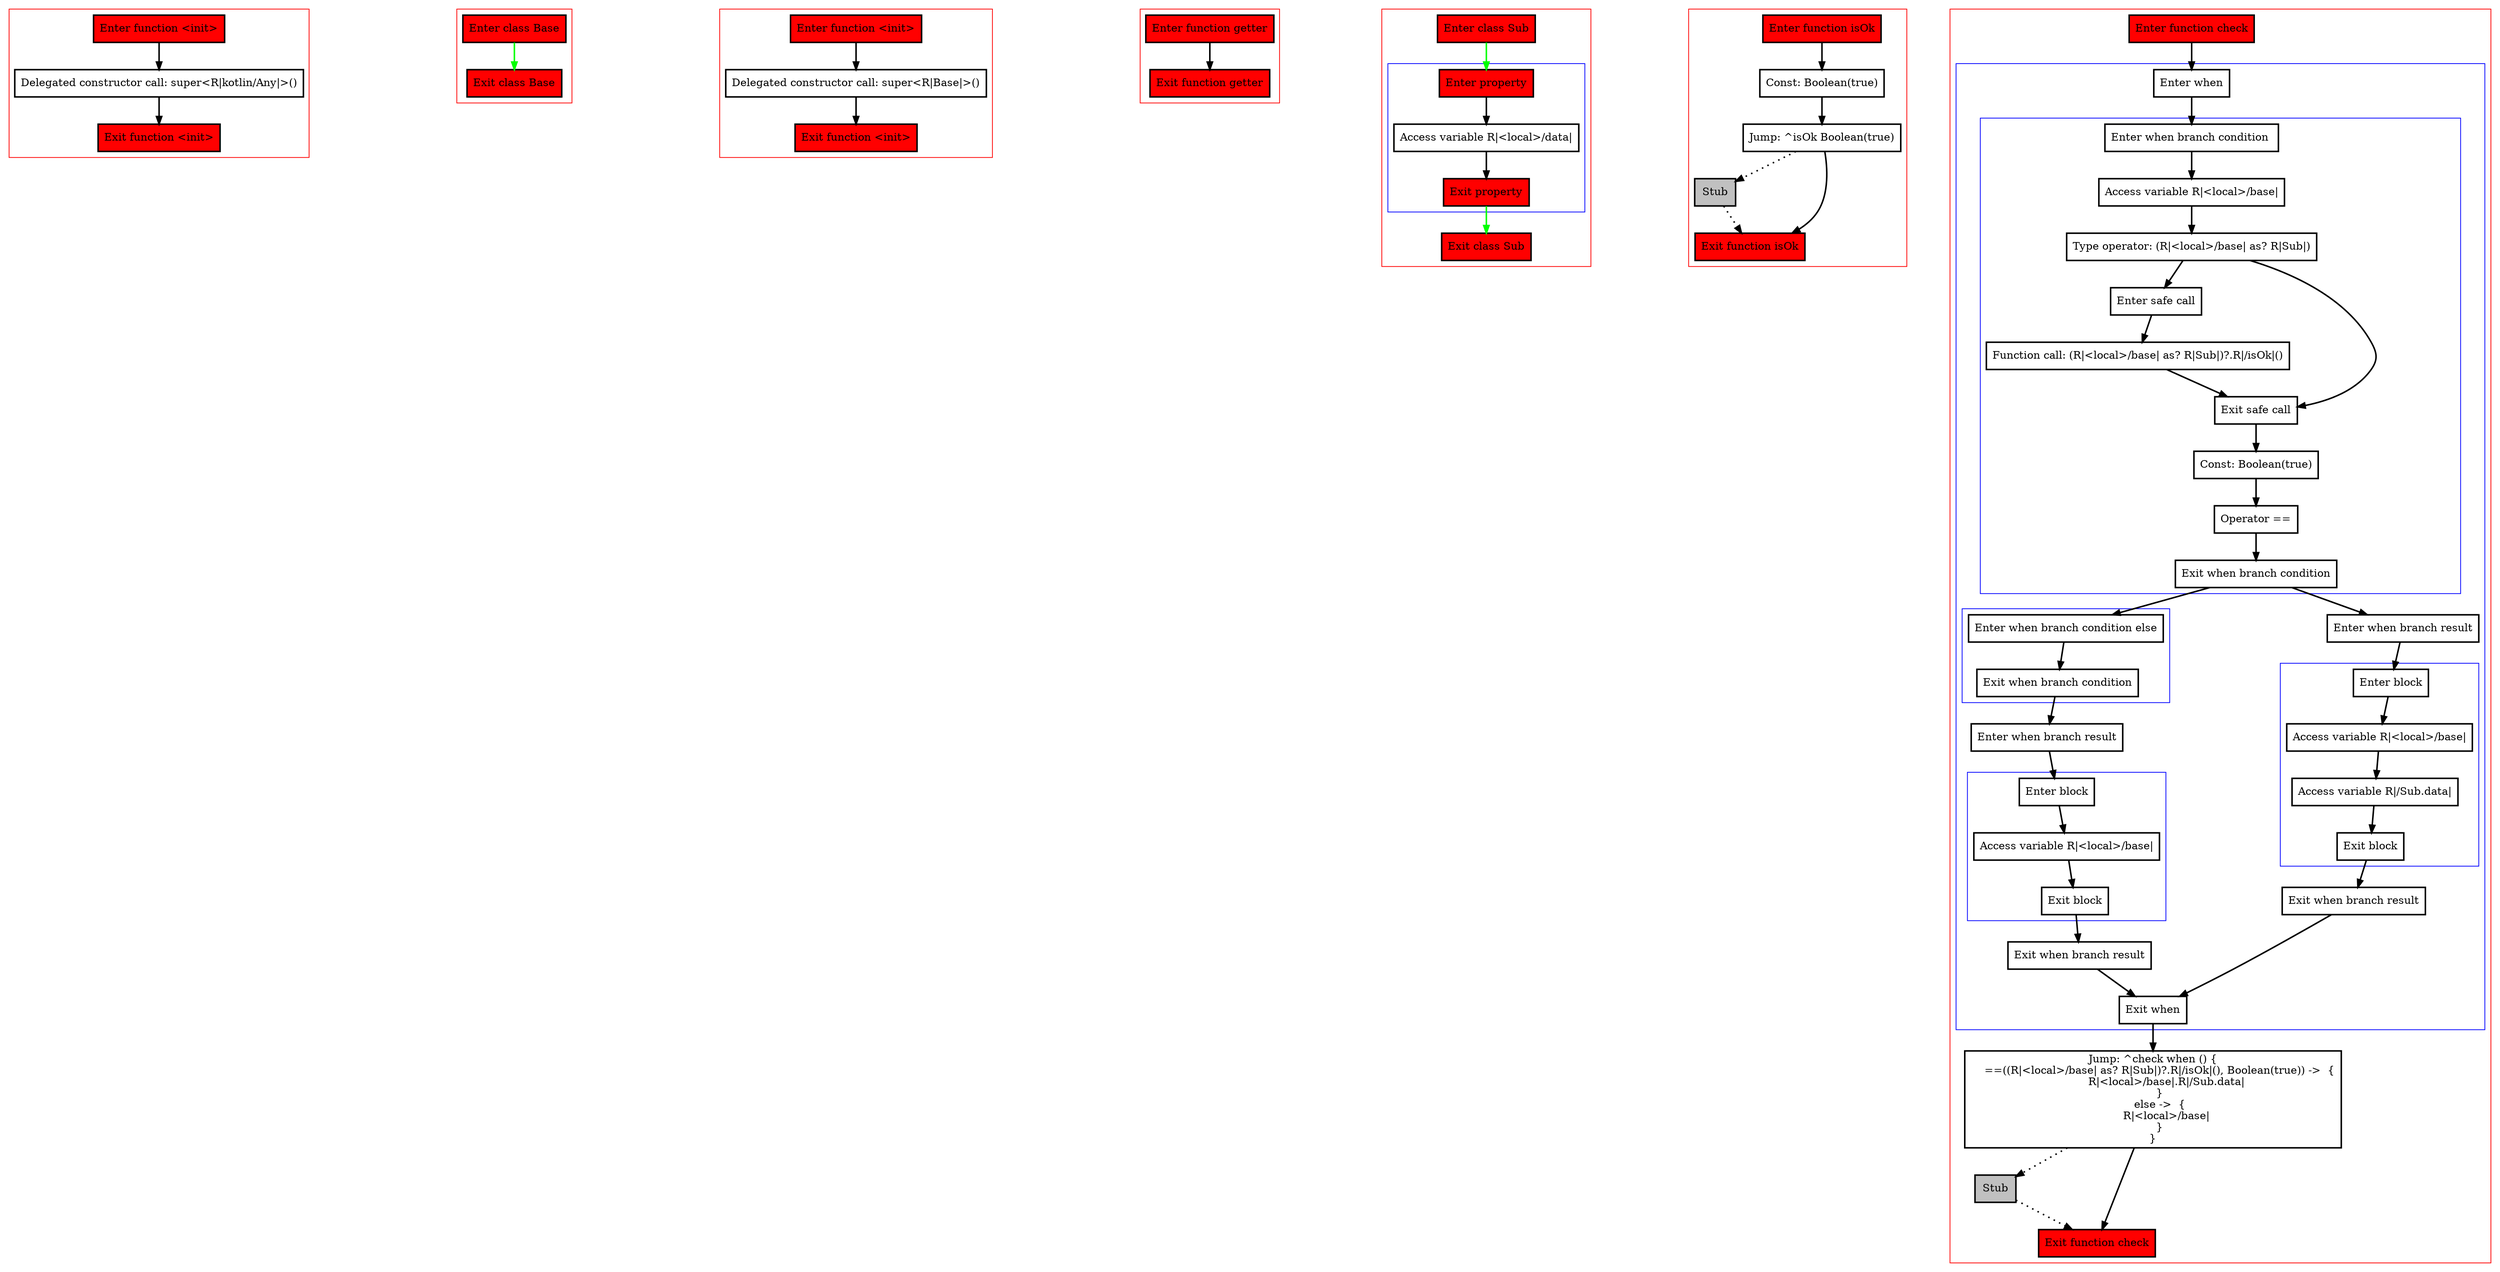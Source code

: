 digraph functionCallBound_kt {
    graph [nodesep=3]
    node [shape=box penwidth=2]
    edge [penwidth=2]

    subgraph cluster_0 {
        color=red
        0 [label="Enter function <init>" style="filled" fillcolor=red];
        2 [label="Delegated constructor call: super<R|kotlin/Any|>()"];
        1 [label="Exit function <init>" style="filled" fillcolor=red];
    }
    0 -> {2};
    2 -> {1};

    subgraph cluster_1 {
        color=red
        3 [label="Enter class Base" style="filled" fillcolor=red];
        4 [label="Exit class Base" style="filled" fillcolor=red];
    }
    3 -> {4} [color=green];

    subgraph cluster_2 {
        color=red
        5 [label="Enter function <init>" style="filled" fillcolor=red];
        7 [label="Delegated constructor call: super<R|Base|>()"];
        6 [label="Exit function <init>" style="filled" fillcolor=red];
    }
    5 -> {7};
    7 -> {6};

    subgraph cluster_3 {
        color=red
        8 [label="Enter function getter" style="filled" fillcolor=red];
        9 [label="Exit function getter" style="filled" fillcolor=red];
    }
    8 -> {9};

    subgraph cluster_4 {
        color=red
        13 [label="Enter class Sub" style="filled" fillcolor=red];
        subgraph cluster_5 {
            color=blue
            10 [label="Enter property" style="filled" fillcolor=red];
            12 [label="Access variable R|<local>/data|"];
            11 [label="Exit property" style="filled" fillcolor=red];
        }
        14 [label="Exit class Sub" style="filled" fillcolor=red];
    }
    13 -> {10} [color=green];
    10 -> {12};
    11 -> {14} [color=green];
    12 -> {11};

    subgraph cluster_6 {
        color=red
        15 [label="Enter function isOk" style="filled" fillcolor=red];
        17 [label="Const: Boolean(true)"];
        18 [label="Jump: ^isOk Boolean(true)"];
        19 [label="Stub" style="filled" fillcolor=gray];
        16 [label="Exit function isOk" style="filled" fillcolor=red];
    }
    15 -> {17};
    17 -> {18};
    18 -> {16};
    18 -> {19} [style=dotted];
    19 -> {16} [style=dotted];

    subgraph cluster_7 {
        color=red
        20 [label="Enter function check" style="filled" fillcolor=red];
        subgraph cluster_8 {
            color=blue
            22 [label="Enter when"];
            subgraph cluster_9 {
                color=blue
                24 [label="Enter when branch condition "];
                25 [label="Access variable R|<local>/base|"];
                26 [label="Type operator: (R|<local>/base| as? R|Sub|)"];
                27 [label="Enter safe call"];
                29 [label="Function call: (R|<local>/base| as? R|Sub|)?.R|/isOk|()"];
                28 [label="Exit safe call"];
                30 [label="Const: Boolean(true)"];
                31 [label="Operator =="];
                32 [label="Exit when branch condition"];
            }
            subgraph cluster_10 {
                color=blue
                39 [label="Enter when branch condition else"];
                40 [label="Exit when branch condition"];
            }
            41 [label="Enter when branch result"];
            subgraph cluster_11 {
                color=blue
                42 [label="Enter block"];
                43 [label="Access variable R|<local>/base|"];
                44 [label="Exit block"];
            }
            45 [label="Exit when branch result"];
            33 [label="Enter when branch result"];
            subgraph cluster_12 {
                color=blue
                34 [label="Enter block"];
                35 [label="Access variable R|<local>/base|"];
                36 [label="Access variable R|/Sub.data|"];
                37 [label="Exit block"];
            }
            38 [label="Exit when branch result"];
            23 [label="Exit when"];
        }
        46 [label="Jump: ^check when () {
    ==((R|<local>/base| as? R|Sub|)?.R|/isOk|(), Boolean(true)) ->  {
        R|<local>/base|.R|/Sub.data|
    }
    else ->  {
        R|<local>/base|
    }
}
"];
        47 [label="Stub" style="filled" fillcolor=gray];
        21 [label="Exit function check" style="filled" fillcolor=red];
    }
    20 -> {22};
    22 -> {24};
    23 -> {46};
    24 -> {25};
    25 -> {26};
    26 -> {27 28};
    27 -> {29};
    28 -> {30};
    29 -> {28};
    30 -> {31};
    31 -> {32};
    32 -> {33 39};
    33 -> {34};
    34 -> {35};
    35 -> {36};
    36 -> {37};
    37 -> {38};
    38 -> {23};
    39 -> {40};
    40 -> {41};
    41 -> {42};
    42 -> {43};
    43 -> {44};
    44 -> {45};
    45 -> {23};
    46 -> {21};
    46 -> {47} [style=dotted];
    47 -> {21} [style=dotted];

}
